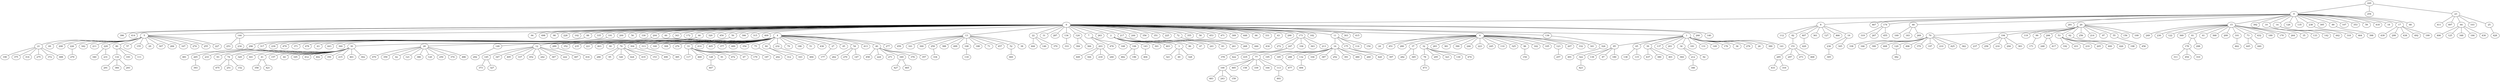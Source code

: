 graph {
  220 -- 9;
  220 -- 254;
  220 -- 23;
  9 -- 0;
  9 -- 8;
  9 -- 467;
  9 -- 174;
  9 -- 48;
  9 -- 281;
  9 -- 20;
  9 -- 15;
  9 -- 392;
  9 -- 10;
  9 -- 14;
  9 -- 126;
  9 -- 135;
  9 -- 238;
  9 -- 395;
  9 -- 89;
  9 -- 107;
  9 -- 353;
  9 -- 59;
  9 -- 418;
  9 -- 18;
  9 -- 17;
  9 -- 68;
  23 -- 411;
  23 -- 497;
  23 -- 64;
  23 -- 103;
  23 -- 25;
  0 -- 396;
  0 -- 414;
  0 -- 5;
  0 -- 144;
  0 -- 94;
  0 -- 498;
  0 -- 98;
  0 -- 228;
  0 -- 102;
  0 -- 88;
  0 -- 335;
  0 -- 191;
  0 -- 200;
  0 -- 56;
  0 -- 330;
  0 -- 204;
  0 -- 60;
  0 -- 343;
  0 -- 172;
  0 -- 46;
  0 -- 320;
  0 -- 450;
  0 -- 50;
  0 -- 306;
  0 -- 315;
  0 -- 409;
  0 -- 4;
  0 -- 13;
  0 -- 22;
  0 -- 31;
  0 -- 287;
  0 -- 134;
  0 -- 124;
  0 -- 7;
  0 -- 263;
  0 -- 2;
  0 -- 217;
  0 -- 244;
  0 -- 356;
  0 -- 351;
  0 -- 225;
  0 -- 72;
  0 -- 355;
  0 -- 58;
  0 -- 453;
  0 -- 471;
  0 -- 309;
  0 -- 448;
  0 -- 66;
  0 -- 331;
  0 -- 43;
  0 -- 290;
  0 -- 173;
  0 -- 182;
  0 -- 11;
  0 -- 303;
  0 -- 415;
  0 -- 6;
  0 -- 136;
  0 -- 1;
  0 -- 266;
  0 -- 140;
  8 -- 112;
  8 -- 82;
  8 -- 407;
  8 -- 361;
  8 -- 127;
  8 -- 466;
  8 -- 19;
  174 -- 319;
  174 -- 267;
  174 -- 455;
  48 -- 169;
  48 -- 183;
  48 -- 269;
  20 -- 70;
  20 -- 194;
  20 -- 119;
  20 -- 99;
  20 -- 206;
  20 -- 53;
  20 -- 62;
  20 -- 256;
  20 -- 214;
  20 -- 97;
  20 -- 55;
  20 -- 156;
  20 -- 109;
  15 -- 249;
  15 -- 230;
  15 -- 122;
  15 -- 369;
  15 -- 81;
  15 -- 61;
  15 -- 368;
  15 -- 209;
  15 -- 101;
  15 -- 73;
  15 -- 432;
  15 -- 189;
  15 -- 170;
  15 -- 264;
  15 -- 35;
  10 -- 133;
  10 -- 142;
  14 -- 442;
  14 -- 318;
  238 -- 464;
  89 -- 398;
  17 -- 439;
  17 -- 299;
  17 -- 438;
  17 -- 492;
  17 -- 199;
  64 -- 406;
  64 -- 125;
  64 -- 348;
  64 -- 184;
  64 -- 430;
  25 -- 428;
  5 -- 21;
  5 -- 69;
  5 -- 208;
  5 -- 226;
  5 -- 342;
  5 -- 211;
  5 -- 229;
  5 -- 80;
  5 -- 57;
  5 -- 155;
  5 -- 29;
  5 -- 307;
  5 -- 284;
  5 -- 167;
  5 -- 274;
  5 -- 255;
  5 -- 227;
  144 -- 253;
  144 -- 234;
  88 -- 296;
  191 -- 317;
  204 -- 239;
  46 -- 479;
  46 -- 371;
  46 -- 478;
  46 -- 63;
  46 -- 443;
  50 -- 360;
  4 -- 30;
  4 -- 28;
  4 -- 148;
  4 -- 12;
  4 -- 289;
  4 -- 352;
  4 -- 235;
  4 -- 221;
  4 -- 463;
  4 -- 90;
  4 -- 76;
  4 -- 304;
  4 -- 313;
  4 -- 160;
  4 -- 308;
  4 -- 276;
  4 -- 33;
  4 -- 410;
  4 -- 405;
  4 -- 377;
  4 -- 489;
  4 -- 354;
  4 -- 75;
  4 -- 84;
  4 -- 232;
  4 -- 79;
  4 -- 186;
  4 -- 51;
  4 -- 436;
  4 -- 27;
  4 -- 45;
  4 -- 54;
  4 -- 413;
  4 -- 40;
  4 -- 277;
  13 -- 459;
  13 -- 161;
  13 -- 300;
  13 -- 259;
  13 -- 388;
  13 -- 499;
  13 -- 108;
  13 -- 188;
  13 -- 71;
  13 -- 457;
  13 -- 52;
  13 -- 38;
  22 -- 444;
  22 -- 146;
  22 -- 370;
  134 -- 333;
  124 -- 394;
  124 -- 366;
  7 -- 203;
  7 -- 476;
  7 -- 168;
  2 -- 106;
  2 -- 143;
  2 -- 301;
  2 -- 403;
  2 -- 3;
  2 -- 86;
  2 -- 47;
  2 -- 241;
  2 -- 83;
  217 -- 261;
  217 -- 268;
  72 -- 446;
  43 -- 434;
  173 -- 272;
  173 -- 247;
  173 -- 336;
  173 -- 363;
  173 -- 213;
  11 -- 16;
  11 -- 175;
  11 -- 114;
  11 -- 150;
  6 -- 24;
  6 -- 451;
  6 -- 280;
  6 -- 37;
  6 -- 32;
  6 -- 283;
  6 -- 381;
  6 -- 390;
  6 -- 246;
  6 -- 223;
  6 -- 245;
  6 -- 110;
  6 -- 325;
  6 -- 96;
  6 -- 162;
  6 -- 105;
  6 -- 123;
  6 -- 207;
  6 -- 332;
  6 -- 341;
  136 -- 324;
  1 -- 85;
  1 -- 65;
  1 -- 39;
  1 -- 137;
  1 -- 201;
  1 -- 34;
  1 -- 181;
  1 -- 131;
  1 -- 149;
  1 -- 176;
  1 -- 36;
  1 -- 278;
  1 -- 26;
  1 -- 389;
  1 -- 141;
  82 -- 151;
  407 -- 429;
  19 -- 236;
  19 -- 345;
  70 -- 338;
  70 -- 166;
  70 -- 399;
  70 -- 408;
  70 -- 129;
  70 -- 496;
  70 -- 379;
  70 -- 197;
  70 -- 210;
  70 -- 425;
  70 -- 362;
  194 -- 237;
  194 -- 258;
  194 -- 216;
  194 -- 294;
  194 -- 383;
  99 -- 171;
  206 -- 248;
  206 -- 417;
  53 -- 192;
  53 -- 431;
  53 -- 219;
  53 -- 205;
  53 -- 400;
  53 -- 426;
  62 -- 198;
  55 -- 456;
  81 -- 178;
  81 -- 298;
  101 -- 462;
  73 -- 445;
  73 -- 440;
  21 -- 190;
  21 -- 375;
  21 -- 314;
  21 -- 275;
  21 -- 372;
  21 -- 488;
  226 -- 279;
  229 -- 340;
  229 -- 231;
  80 -- 116;
  80 -- 193;
  80 -- 111;
  296 -- 481;
  30 -- 265;
  30 -- 233;
  30 -- 93;
  30 -- 74;
  30 -- 329;
  30 -- 441;
  30 -- 41;
  30 -- 157;
  30 -- 44;
  30 -- 165;
  30 -- 412;
  30 -- 402;
  30 -- 350;
  30 -- 215;
  30 -- 461;
  30 -- 302;
  28 -- 470;
  28 -- 359;
  28 -- 42;
  28 -- 121;
  28 -- 386;
  28 -- 120;
  28 -- 250;
  28 -- 374;
  28 -- 486;
  148 -- 292;
  12 -- 145;
  12 -- 347;
  12 -- 495;
  12 -- 337;
  12 -- 452;
  12 -- 242;
  12 -- 367;
  12 -- 222;
  12 -- 487;
  289 -- 416;
  76 -- 286;
  76 -- 95;
  76 -- 326;
  76 -- 424;
  76 -- 419;
  76 -- 153;
  304 -- 490;
  313 -- 385;
  33 -- 117;
  33 -- 469;
  33 -- 128;
  33 -- 91;
  33 -- 472;
  33 -- 67;
  33 -- 179;
  33 -- 187;
  75 -- 202;
  84 -- 312;
  84 -- 163;
  232 -- 484;
  27 -- 177;
  54 -- 262;
  54 -- 270;
  54 -- 147;
  40 -- 458;
  40 -- 224;
  40 -- 271;
  40 -- 349;
  40 -- 376;
  40 -- 357;
  259 -- 334;
  108 -- 118;
  52 -- 460;
  203 -- 449;
  203 -- 344;
  203 -- 218;
  203 -- 240;
  106 -- 482;
  106 -- 196;
  143 -- 404;
  3 -- 321;
  3 -- 49;
  3 -- 328;
  247 -- 378;
  247 -- 422;
  247 -- 435;
  16 -- 77;
  16 -- 195;
  16 -- 185;
  16 -- 288;
  16 -- 132;
  16 -- 104;
  16 -- 387;
  16 -- 252;
  16 -- 391;
  16 -- 480;
  16 -- 260;
  175 -- 420;
  175 -- 397;
  37 -- 282;
  37 -- 365;
  32 -- 78;
  32 -- 295;
  32 -- 323;
  32 -- 130;
  32 -- 474;
  96 -- 154;
  123 -- 257;
  324 -- 491;
  85 -- 322;
  85 -- 139;
  85 -- 87;
  85 -- 180;
  65 -- 138;
  65 -- 115;
  39 -- 437;
  39 -- 380;
  39 -- 401;
  137 -- 364;
  34 -- 212;
  34 -- 92;
  151 -- 285;
  151 -- 297;
  151 -- 273;
  151 -- 468;
  236 -- 305;
  129 -- 382;
  178 -- 311;
  178 -- 454;
  178 -- 310;
  116 -- 291;
  116 -- 384;
  116 -- 293;
  265 -- 393;
  74 -- 475;
  74 -- 251;
  74 -- 152;
  41 -- 358;
  41 -- 421;
  145 -- 373;
  145 -- 327;
  128 -- 447;
  349 -- 427;
  349 -- 465;
  77 -- 100;
  77 -- 485;
  77 -- 158;
  77 -- 339;
  77 -- 164;
  77 -- 113;
  185 -- 477;
  132 -- 494;
  78 -- 473;
  322 -- 423;
  212 -- 346;
  285 -- 433;
  285 -- 316;
  100 -- 483;
  100 -- 243;
  100 -- 159;
  113 -- 493;
}
